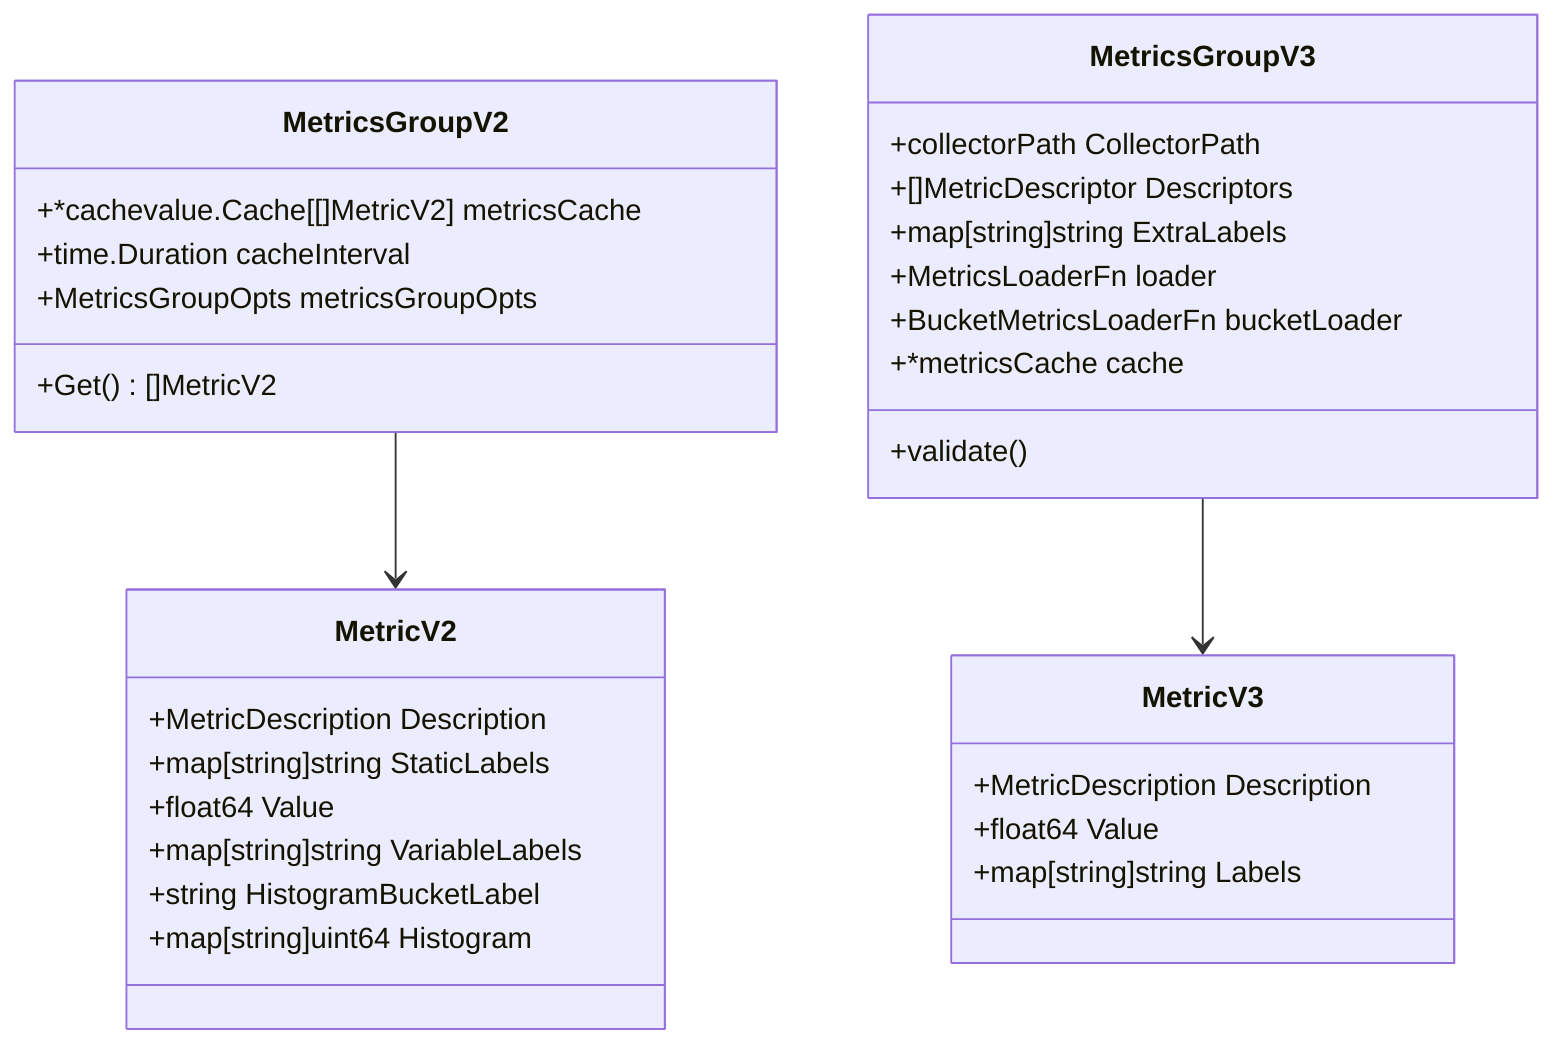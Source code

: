 classDiagram
    class MetricV2 {
        +MetricDescription Description
        +map[string]string StaticLabels
        +float64 Value
        +map[string]string VariableLabels
        +string HistogramBucketLabel
        +map[string]uint64 Histogram
    }
    
    class MetricV3 {
        +MetricDescription Description
        +float64 Value
        +map[string]string Labels
    }
    
    class MetricsGroupV2 {
        +*cachevalue.Cache[[]MetricV2] metricsCache
        +time.Duration cacheInterval
        +MetricsGroupOpts metricsGroupOpts
        +Get() []MetricV2
    }
    
    class MetricsGroupV3 {
        +collectorPath CollectorPath
        +[]MetricDescriptor Descriptors
        +map[string]string ExtraLabels
        +MetricsLoaderFn loader
        +BucketMetricsLoaderFn bucketLoader
        +*metricsCache cache
        +validate()
    }
    
    MetricsGroupV2 --> MetricV2
    MetricsGroupV3 --> MetricV3